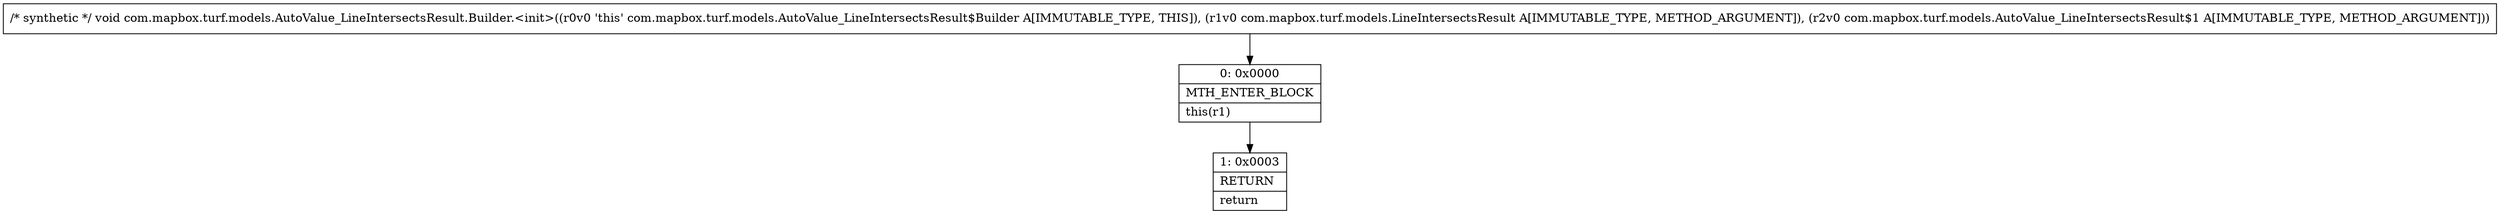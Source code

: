 digraph "CFG forcom.mapbox.turf.models.AutoValue_LineIntersectsResult.Builder.\<init\>(Lcom\/mapbox\/turf\/models\/LineIntersectsResult;Lcom\/mapbox\/turf\/models\/AutoValue_LineIntersectsResult$1;)V" {
Node_0 [shape=record,label="{0\:\ 0x0000|MTH_ENTER_BLOCK\l|this(r1)\l}"];
Node_1 [shape=record,label="{1\:\ 0x0003|RETURN\l|return\l}"];
MethodNode[shape=record,label="{\/* synthetic *\/ void com.mapbox.turf.models.AutoValue_LineIntersectsResult.Builder.\<init\>((r0v0 'this' com.mapbox.turf.models.AutoValue_LineIntersectsResult$Builder A[IMMUTABLE_TYPE, THIS]), (r1v0 com.mapbox.turf.models.LineIntersectsResult A[IMMUTABLE_TYPE, METHOD_ARGUMENT]), (r2v0 com.mapbox.turf.models.AutoValue_LineIntersectsResult$1 A[IMMUTABLE_TYPE, METHOD_ARGUMENT])) }"];
MethodNode -> Node_0;
Node_0 -> Node_1;
}

